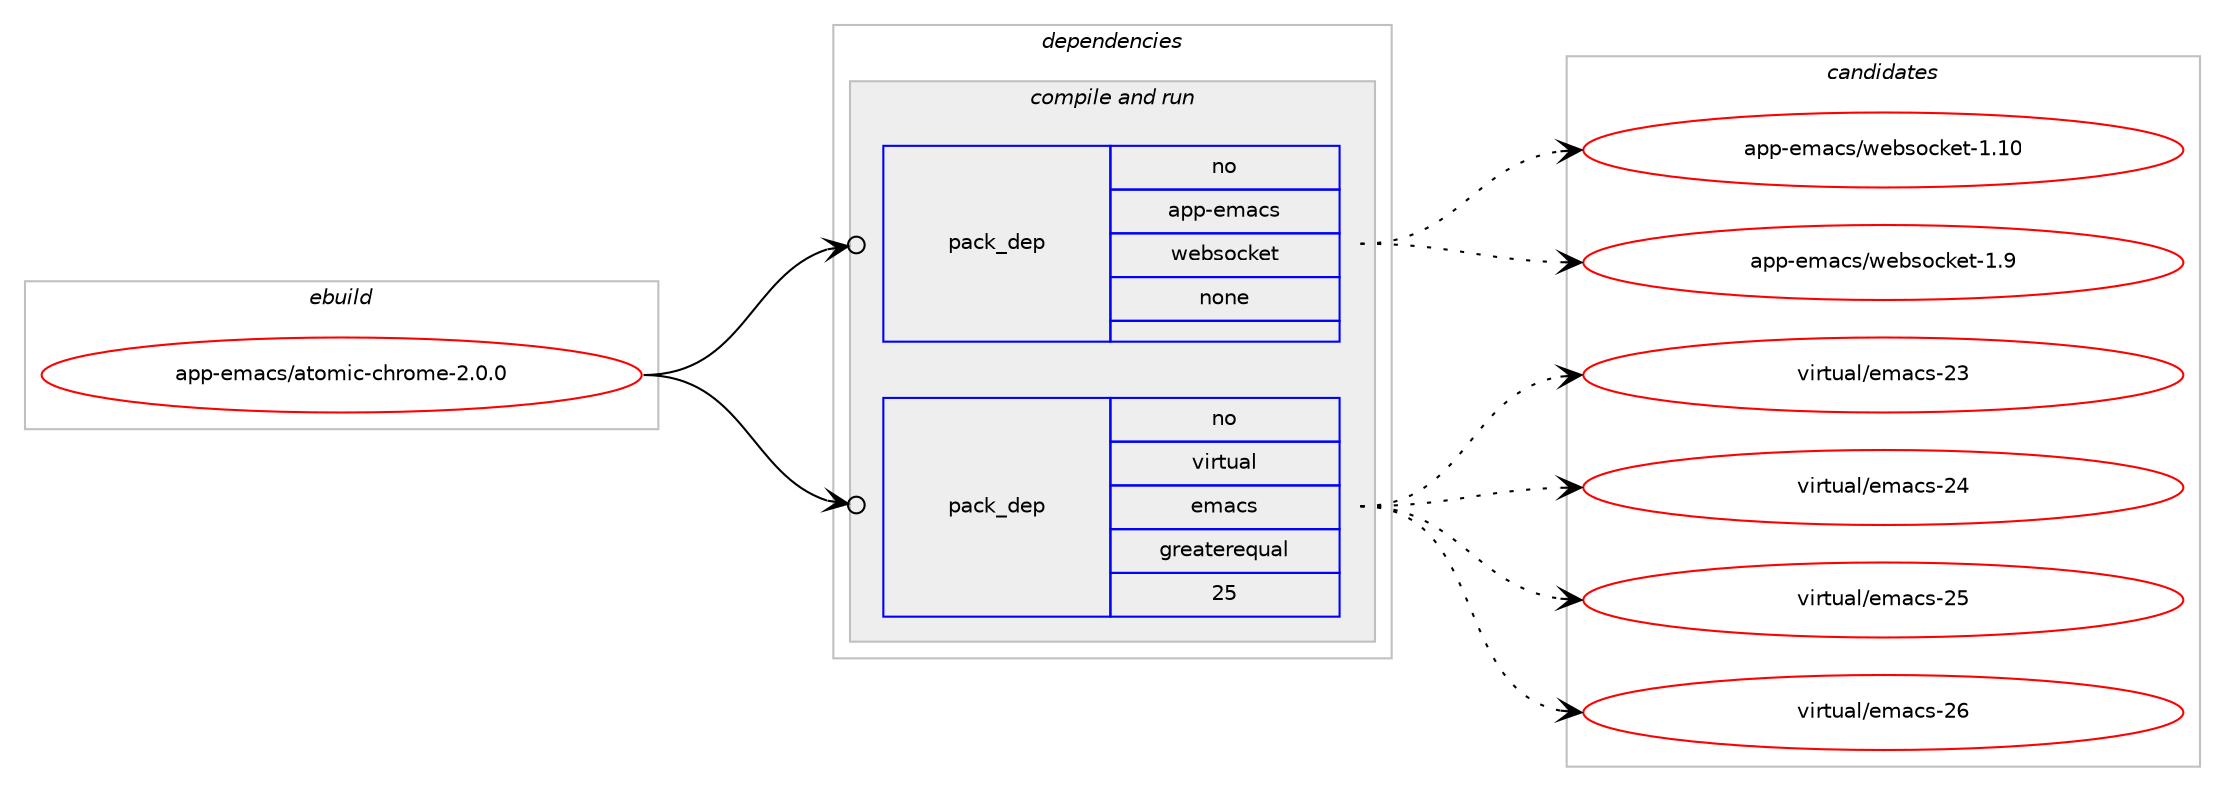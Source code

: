 digraph prolog {

# *************
# Graph options
# *************

newrank=true;
concentrate=true;
compound=true;
graph [rankdir=LR,fontname=Helvetica,fontsize=10,ranksep=1.5];#, ranksep=2.5, nodesep=0.2];
edge  [arrowhead=vee];
node  [fontname=Helvetica,fontsize=10];

# **********
# The ebuild
# **********

subgraph cluster_leftcol {
color=gray;
rank=same;
label=<<i>ebuild</i>>;
id [label="app-emacs/atomic-chrome-2.0.0", color=red, width=4, href="../app-emacs/atomic-chrome-2.0.0.svg"];
}

# ****************
# The dependencies
# ****************

subgraph cluster_midcol {
color=gray;
label=<<i>dependencies</i>>;
subgraph cluster_compile {
fillcolor="#eeeeee";
style=filled;
label=<<i>compile</i>>;
}
subgraph cluster_compileandrun {
fillcolor="#eeeeee";
style=filled;
label=<<i>compile and run</i>>;
subgraph pack2920 {
dependency4068 [label=<<TABLE BORDER="0" CELLBORDER="1" CELLSPACING="0" CELLPADDING="4" WIDTH="220"><TR><TD ROWSPAN="6" CELLPADDING="30">pack_dep</TD></TR><TR><TD WIDTH="110">no</TD></TR><TR><TD>app-emacs</TD></TR><TR><TD>websocket</TD></TR><TR><TD>none</TD></TR><TR><TD></TD></TR></TABLE>>, shape=none, color=blue];
}
id:e -> dependency4068:w [weight=20,style="solid",arrowhead="odotvee"];
subgraph pack2921 {
dependency4069 [label=<<TABLE BORDER="0" CELLBORDER="1" CELLSPACING="0" CELLPADDING="4" WIDTH="220"><TR><TD ROWSPAN="6" CELLPADDING="30">pack_dep</TD></TR><TR><TD WIDTH="110">no</TD></TR><TR><TD>virtual</TD></TR><TR><TD>emacs</TD></TR><TR><TD>greaterequal</TD></TR><TR><TD>25</TD></TR></TABLE>>, shape=none, color=blue];
}
id:e -> dependency4069:w [weight=20,style="solid",arrowhead="odotvee"];
}
subgraph cluster_run {
fillcolor="#eeeeee";
style=filled;
label=<<i>run</i>>;
}
}

# **************
# The candidates
# **************

subgraph cluster_choices {
rank=same;
color=gray;
label=<<i>candidates</i>>;

subgraph choice2920 {
color=black;
nodesep=1;
choice971121124510110997991154711910198115111991071011164549464948 [label="app-emacs/websocket-1.10", color=red, width=4,href="../app-emacs/websocket-1.10.svg"];
choice9711211245101109979911547119101981151119910710111645494657 [label="app-emacs/websocket-1.9", color=red, width=4,href="../app-emacs/websocket-1.9.svg"];
dependency4068:e -> choice971121124510110997991154711910198115111991071011164549464948:w [style=dotted,weight="100"];
dependency4068:e -> choice9711211245101109979911547119101981151119910710111645494657:w [style=dotted,weight="100"];
}
subgraph choice2921 {
color=black;
nodesep=1;
choice11810511411611797108471011099799115455051 [label="virtual/emacs-23", color=red, width=4,href="../virtual/emacs-23.svg"];
choice11810511411611797108471011099799115455052 [label="virtual/emacs-24", color=red, width=4,href="../virtual/emacs-24.svg"];
choice11810511411611797108471011099799115455053 [label="virtual/emacs-25", color=red, width=4,href="../virtual/emacs-25.svg"];
choice11810511411611797108471011099799115455054 [label="virtual/emacs-26", color=red, width=4,href="../virtual/emacs-26.svg"];
dependency4069:e -> choice11810511411611797108471011099799115455051:w [style=dotted,weight="100"];
dependency4069:e -> choice11810511411611797108471011099799115455052:w [style=dotted,weight="100"];
dependency4069:e -> choice11810511411611797108471011099799115455053:w [style=dotted,weight="100"];
dependency4069:e -> choice11810511411611797108471011099799115455054:w [style=dotted,weight="100"];
}
}

}
